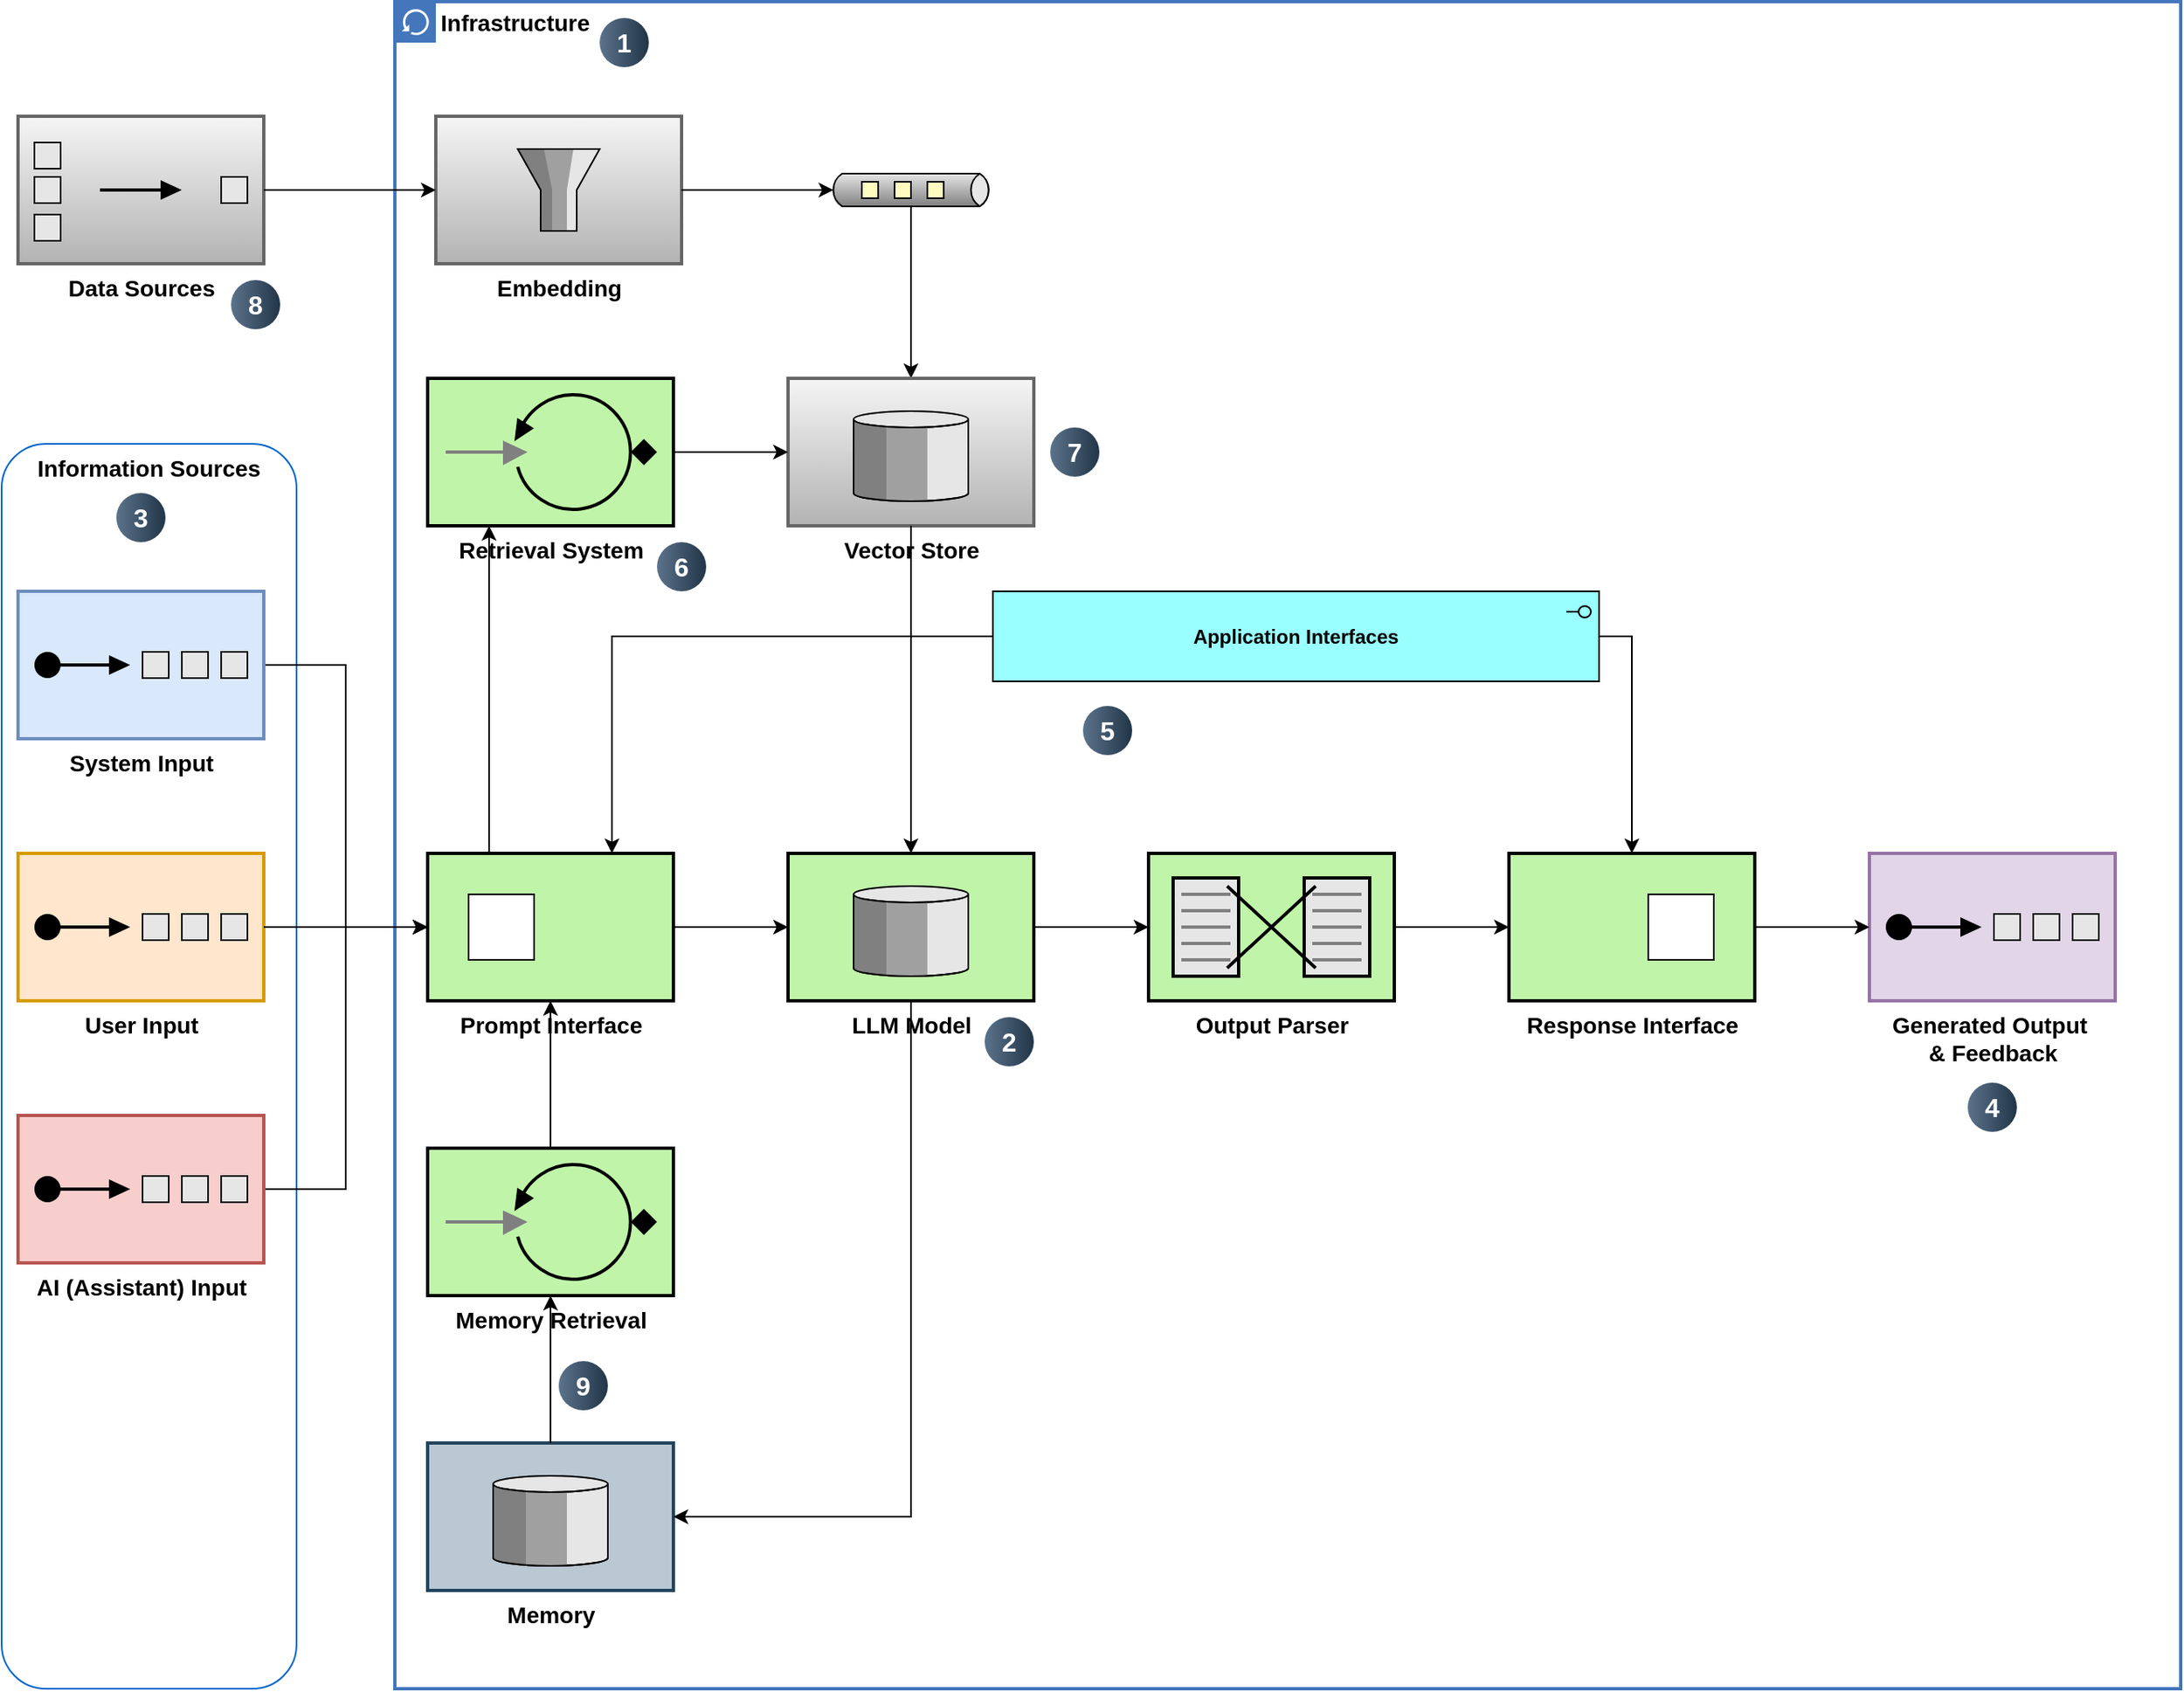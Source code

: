 <mxfile version="26.0.4">
  <diagram name="Page-1" id="ErCnhIx6DcZLbncz3Et1">
    <mxGraphModel dx="1434" dy="1936" grid="1" gridSize="10" guides="1" tooltips="1" connect="1" arrows="1" fold="1" page="1" pageScale="1" pageWidth="850" pageHeight="1100" math="0" shadow="0">
      <root>
        <mxCell id="0" />
        <mxCell id="1" parent="0" />
        <mxCell id="MSOV6ydqfFEpPRnxWeuy-1" value="" style="rounded=1;whiteSpace=wrap;html=1;strokeColor=#0066CC;" vertex="1" parent="1">
          <mxGeometry x="40" y="-780" width="180" height="760" as="geometry" />
        </mxCell>
        <mxCell id="MSOV6ydqfFEpPRnxWeuy-2" value="&lt;b&gt;&lt;font style=&quot;font-size: 14px;&quot;&gt;Infrastructure&lt;/font&gt;&lt;/b&gt;" style="shape=mxgraph.ibm.box;prType=classic;fontStyle=0;verticalAlign=top;align=left;spacingLeft=32;spacingTop=4;fillColor=none;rounded=0;whiteSpace=wrap;html=1;strokeColor=#4376BB;strokeWidth=2;dashed=0;container=1;spacing=-4;collapsible=0;expand=0;recursiveResize=0;" vertex="1" parent="1">
          <mxGeometry x="280" y="-1050" width="1090" height="1030" as="geometry" />
        </mxCell>
        <mxCell id="MSOV6ydqfFEpPRnxWeuy-3" style="edgeStyle=orthogonalEdgeStyle;rounded=0;orthogonalLoop=1;jettySize=auto;html=1;exitX=1;exitY=0.5;exitDx=0;exitDy=0;exitPerimeter=0;entryX=0;entryY=0.5;entryDx=0;entryDy=0;" edge="1" parent="MSOV6ydqfFEpPRnxWeuy-2" source="MSOV6ydqfFEpPRnxWeuy-4" target="MSOV6ydqfFEpPRnxWeuy-7">
          <mxGeometry relative="1" as="geometry" />
        </mxCell>
        <mxCell id="MSOV6ydqfFEpPRnxWeuy-4" value="&lt;font style=&quot;font-size: 14px;&quot;&gt;&lt;b style=&quot;&quot;&gt;System Input&lt;/b&gt;&lt;/font&gt;" style="html=1;strokeWidth=2;outlineConnect=0;dashed=0;align=center;fontSize=8;verticalLabelPosition=bottom;verticalAlign=top;shape=mxgraph.eip.test_message;fillColor=#dae8fc;strokeColor=#6c8ebf;" vertex="1" parent="MSOV6ydqfFEpPRnxWeuy-2">
          <mxGeometry x="-230" y="360" width="150" height="90" as="geometry" />
        </mxCell>
        <mxCell id="MSOV6ydqfFEpPRnxWeuy-5" value="&lt;font style=&quot;font-size: 14px;&quot;&gt;&lt;b style=&quot;&quot;&gt;User Input&lt;/b&gt;&lt;/font&gt;" style="html=1;strokeWidth=2;outlineConnect=0;dashed=0;align=center;fontSize=8;verticalLabelPosition=bottom;verticalAlign=top;shape=mxgraph.eip.test_message;fillColor=#ffe6cc;strokeColor=#d79b00;" vertex="1" parent="MSOV6ydqfFEpPRnxWeuy-2">
          <mxGeometry x="-230" y="520" width="150" height="90" as="geometry" />
        </mxCell>
        <mxCell id="MSOV6ydqfFEpPRnxWeuy-6" style="edgeStyle=orthogonalEdgeStyle;rounded=0;orthogonalLoop=1;jettySize=auto;html=1;exitX=1;exitY=0.5;exitDx=0;exitDy=0;" edge="1" parent="MSOV6ydqfFEpPRnxWeuy-2" source="MSOV6ydqfFEpPRnxWeuy-7" target="MSOV6ydqfFEpPRnxWeuy-10">
          <mxGeometry relative="1" as="geometry" />
        </mxCell>
        <mxCell id="MSOV6ydqfFEpPRnxWeuy-50" style="edgeStyle=orthogonalEdgeStyle;rounded=0;orthogonalLoop=1;jettySize=auto;html=1;exitX=0.25;exitY=0;exitDx=0;exitDy=0;entryX=0.25;entryY=1;entryDx=0;entryDy=0;entryPerimeter=0;" edge="1" parent="MSOV6ydqfFEpPRnxWeuy-2" source="MSOV6ydqfFEpPRnxWeuy-7" target="MSOV6ydqfFEpPRnxWeuy-48">
          <mxGeometry relative="1" as="geometry" />
        </mxCell>
        <mxCell id="MSOV6ydqfFEpPRnxWeuy-7" value="&lt;font style=&quot;font-size: 14px;&quot;&gt;&lt;b style=&quot;&quot;&gt;Prompt Interface&lt;/b&gt;&lt;/font&gt;" style="strokeWidth=2;dashed=0;align=center;fontSize=8;shape=rect;verticalLabelPosition=bottom;verticalAlign=top;fillColor=#c0f5a9;html=1;" vertex="1" parent="MSOV6ydqfFEpPRnxWeuy-2">
          <mxGeometry x="20" y="520" width="150" height="90" as="geometry" />
        </mxCell>
        <mxCell id="MSOV6ydqfFEpPRnxWeuy-8" value="" style="html=1;strokeWidth=1;dashed=0;align=center;fontSize=8;shape=rect" vertex="1" parent="MSOV6ydqfFEpPRnxWeuy-7">
          <mxGeometry x="25" y="25" width="40" height="40" as="geometry" />
        </mxCell>
        <mxCell id="MSOV6ydqfFEpPRnxWeuy-9" style="edgeStyle=orthogonalEdgeStyle;rounded=0;orthogonalLoop=1;jettySize=auto;html=1;exitX=1;exitY=0.5;exitDx=0;exitDy=0;exitPerimeter=0;entryX=0;entryY=0.5;entryDx=0;entryDy=0;" edge="1" parent="MSOV6ydqfFEpPRnxWeuy-2" source="MSOV6ydqfFEpPRnxWeuy-5" target="MSOV6ydqfFEpPRnxWeuy-7">
          <mxGeometry relative="1" as="geometry" />
        </mxCell>
        <mxCell id="MSOV6ydqfFEpPRnxWeuy-10" value="&lt;b&gt;&lt;font style=&quot;font-size: 14px;&quot;&gt;LLM Model&lt;/font&gt;&lt;/b&gt;" style="html=1;strokeWidth=2;outlineConnect=0;dashed=0;align=center;fontSize=8;verticalLabelPosition=bottom;verticalAlign=top;shape=mxgraph.eip.message_store;fillColor=#c0f5a9" vertex="1" parent="MSOV6ydqfFEpPRnxWeuy-2">
          <mxGeometry x="240" y="520" width="150" height="90" as="geometry" />
        </mxCell>
        <mxCell id="MSOV6ydqfFEpPRnxWeuy-11" style="edgeStyle=orthogonalEdgeStyle;rounded=0;orthogonalLoop=1;jettySize=auto;html=1;exitX=1;exitY=0.5;exitDx=0;exitDy=0;exitPerimeter=0;entryX=0;entryY=0.5;entryDx=0;entryDy=0;" edge="1" parent="MSOV6ydqfFEpPRnxWeuy-2" source="MSOV6ydqfFEpPRnxWeuy-12" target="MSOV6ydqfFEpPRnxWeuy-14">
          <mxGeometry relative="1" as="geometry" />
        </mxCell>
        <mxCell id="MSOV6ydqfFEpPRnxWeuy-12" value="&lt;font style=&quot;font-size: 14px;&quot;&gt;&lt;b&gt;Output Parser&lt;/b&gt;&lt;/font&gt;" style="html=1;strokeWidth=2;outlineConnect=0;dashed=0;align=center;fontSize=8;shape=mxgraph.eip.message_translator;fillColor=#c0f5a9;verticalLabelPosition=bottom;verticalAlign=top;" vertex="1" parent="MSOV6ydqfFEpPRnxWeuy-2">
          <mxGeometry x="460" y="520" width="150" height="90" as="geometry" />
        </mxCell>
        <mxCell id="MSOV6ydqfFEpPRnxWeuy-13" style="edgeStyle=orthogonalEdgeStyle;rounded=0;orthogonalLoop=1;jettySize=auto;html=1;exitX=1;exitY=0.5;exitDx=0;exitDy=0;exitPerimeter=0;entryX=0;entryY=0.5;entryDx=0;entryDy=0;entryPerimeter=0;" edge="1" parent="MSOV6ydqfFEpPRnxWeuy-2" source="MSOV6ydqfFEpPRnxWeuy-10" target="MSOV6ydqfFEpPRnxWeuy-12">
          <mxGeometry relative="1" as="geometry" />
        </mxCell>
        <mxCell id="MSOV6ydqfFEpPRnxWeuy-14" value="&lt;b&gt;&lt;font style=&quot;font-size: 14px;&quot;&gt;Response Interface&lt;/font&gt;&lt;/b&gt;" style="strokeWidth=2;dashed=0;align=center;fontSize=8;shape=rect;verticalLabelPosition=bottom;verticalAlign=top;fillColor=#c0f5a9;html=1;" vertex="1" parent="MSOV6ydqfFEpPRnxWeuy-2">
          <mxGeometry x="680" y="520" width="150" height="90" as="geometry" />
        </mxCell>
        <mxCell id="MSOV6ydqfFEpPRnxWeuy-15" value="" style="html=1;strokeWidth=1;dashed=0;align=center;fontSize=8;shape=rect;" vertex="1" parent="MSOV6ydqfFEpPRnxWeuy-14">
          <mxGeometry x="85" y="25" width="40" height="40" as="geometry" />
        </mxCell>
        <mxCell id="MSOV6ydqfFEpPRnxWeuy-16" value="&lt;font style=&quot;font-size: 14px;&quot;&gt;&lt;b&gt;Generated Output&amp;nbsp;&lt;/b&gt;&lt;/font&gt;&lt;div&gt;&lt;font style=&quot;font-size: 14px;&quot;&gt;&lt;b&gt;&amp;amp; Feedback&lt;/b&gt;&lt;/font&gt;&lt;/div&gt;" style="html=1;strokeWidth=2;outlineConnect=0;dashed=0;align=center;fontSize=8;verticalLabelPosition=bottom;verticalAlign=top;shape=mxgraph.eip.test_message;fillColor=#e1d5e7;strokeColor=#9673a6;" vertex="1" parent="MSOV6ydqfFEpPRnxWeuy-2">
          <mxGeometry x="900" y="520" width="150" height="90" as="geometry" />
        </mxCell>
        <mxCell id="MSOV6ydqfFEpPRnxWeuy-17" style="edgeStyle=orthogonalEdgeStyle;rounded=0;orthogonalLoop=1;jettySize=auto;html=1;exitX=1;exitY=0.5;exitDx=0;exitDy=0;entryX=0;entryY=0.5;entryDx=0;entryDy=0;entryPerimeter=0;" edge="1" parent="MSOV6ydqfFEpPRnxWeuy-2" source="MSOV6ydqfFEpPRnxWeuy-14" target="MSOV6ydqfFEpPRnxWeuy-16">
          <mxGeometry relative="1" as="geometry" />
        </mxCell>
        <mxCell id="MSOV6ydqfFEpPRnxWeuy-18" style="edgeStyle=orthogonalEdgeStyle;rounded=0;orthogonalLoop=1;jettySize=auto;html=1;exitX=1;exitY=0.5;exitDx=0;exitDy=0;exitPerimeter=0;entryX=0;entryY=0.5;entryDx=0;entryDy=0;" edge="1" parent="MSOV6ydqfFEpPRnxWeuy-2" source="MSOV6ydqfFEpPRnxWeuy-19" target="MSOV6ydqfFEpPRnxWeuy-7">
          <mxGeometry relative="1" as="geometry" />
        </mxCell>
        <mxCell id="MSOV6ydqfFEpPRnxWeuy-19" value="&lt;font style=&quot;font-size: 14px;&quot;&gt;&lt;b style=&quot;&quot;&gt;AI (Assistant) Input&lt;/b&gt;&lt;/font&gt;" style="html=1;strokeWidth=2;outlineConnect=0;dashed=0;align=center;fontSize=8;verticalLabelPosition=bottom;verticalAlign=top;shape=mxgraph.eip.test_message;fillColor=#f8cecc;strokeColor=#b85450;" vertex="1" parent="MSOV6ydqfFEpPRnxWeuy-2">
          <mxGeometry x="-230" y="680" width="150" height="90" as="geometry" />
        </mxCell>
        <mxCell id="MSOV6ydqfFEpPRnxWeuy-20" style="edgeStyle=orthogonalEdgeStyle;rounded=0;orthogonalLoop=1;jettySize=auto;html=1;entryX=0.75;entryY=0;entryDx=0;entryDy=0;" edge="1" parent="MSOV6ydqfFEpPRnxWeuy-2" source="MSOV6ydqfFEpPRnxWeuy-22" target="MSOV6ydqfFEpPRnxWeuy-7">
          <mxGeometry relative="1" as="geometry" />
        </mxCell>
        <mxCell id="MSOV6ydqfFEpPRnxWeuy-21" style="edgeStyle=orthogonalEdgeStyle;rounded=0;orthogonalLoop=1;jettySize=auto;html=1;exitX=1;exitY=0.5;exitDx=0;exitDy=0;exitPerimeter=0;" edge="1" parent="MSOV6ydqfFEpPRnxWeuy-2" source="MSOV6ydqfFEpPRnxWeuy-22" target="MSOV6ydqfFEpPRnxWeuy-14">
          <mxGeometry relative="1" as="geometry" />
        </mxCell>
        <mxCell id="MSOV6ydqfFEpPRnxWeuy-22" value="&lt;b&gt;Application Interfaces&lt;/b&gt;" style="html=1;outlineConnect=0;whiteSpace=wrap;fillColor=#99ffff;shape=mxgraph.archimate3.application;appType=interface;archiType=square;" vertex="1" parent="MSOV6ydqfFEpPRnxWeuy-2">
          <mxGeometry x="365" y="360" width="370" height="55" as="geometry" />
        </mxCell>
        <mxCell id="MSOV6ydqfFEpPRnxWeuy-26" value="&lt;b&gt;&lt;font style=&quot;font-size: 14px;&quot;&gt;Memory&lt;/font&gt;&lt;/b&gt;" style="html=1;strokeWidth=2;outlineConnect=0;dashed=0;align=center;fontSize=8;verticalLabelPosition=bottom;verticalAlign=top;shape=mxgraph.eip.message_store;fillColor=#bac8d3;strokeColor=#23445d;" vertex="1" parent="MSOV6ydqfFEpPRnxWeuy-2">
          <mxGeometry x="20" y="880" width="150" height="90" as="geometry" />
        </mxCell>
        <mxCell id="MSOV6ydqfFEpPRnxWeuy-27" style="edgeStyle=orthogonalEdgeStyle;rounded=0;orthogonalLoop=1;jettySize=auto;html=1;entryX=1;entryY=0.5;entryDx=0;entryDy=0;entryPerimeter=0;exitX=0.5;exitY=1;exitDx=0;exitDy=0;exitPerimeter=0;" edge="1" parent="MSOV6ydqfFEpPRnxWeuy-2" source="MSOV6ydqfFEpPRnxWeuy-10" target="MSOV6ydqfFEpPRnxWeuy-26">
          <mxGeometry relative="1" as="geometry" />
        </mxCell>
        <mxCell id="MSOV6ydqfFEpPRnxWeuy-28" value="1" style="ellipse;whiteSpace=wrap;html=1;aspect=fixed;rotation=0;gradientColor=#223548;strokeColor=none;gradientDirection=east;fillColor=#5b738b;rounded=0;pointerEvents=0;fontFamily=Helvetica;fontSize=16;fontColor=#FFFFFF;spacingTop=4;spacingBottom=4;spacingLeft=4;spacingRight=4;points=[];fontStyle=1" vertex="1" parent="MSOV6ydqfFEpPRnxWeuy-2">
          <mxGeometry x="125" y="10" width="30" height="30" as="geometry" />
        </mxCell>
        <mxCell id="MSOV6ydqfFEpPRnxWeuy-29" value="2" style="ellipse;whiteSpace=wrap;html=1;aspect=fixed;rotation=0;gradientColor=#223548;strokeColor=none;gradientDirection=east;fillColor=#5b738b;rounded=0;pointerEvents=0;fontFamily=Helvetica;fontSize=16;fontColor=#FFFFFF;spacingTop=4;spacingBottom=4;spacingLeft=4;spacingRight=4;points=[];fontStyle=1" vertex="1" parent="MSOV6ydqfFEpPRnxWeuy-2">
          <mxGeometry x="360" y="620" width="30" height="30" as="geometry" />
        </mxCell>
        <mxCell id="MSOV6ydqfFEpPRnxWeuy-30" value="4" style="ellipse;whiteSpace=wrap;html=1;aspect=fixed;rotation=0;gradientColor=#223548;strokeColor=none;gradientDirection=east;fillColor=#5b738b;rounded=0;pointerEvents=0;fontFamily=Helvetica;fontSize=16;fontColor=#FFFFFF;spacingTop=4;spacingBottom=4;spacingLeft=4;spacingRight=4;points=[];fontStyle=1" vertex="1" parent="MSOV6ydqfFEpPRnxWeuy-2">
          <mxGeometry x="960" y="660" width="30" height="30" as="geometry" />
        </mxCell>
        <mxCell id="MSOV6ydqfFEpPRnxWeuy-31" value="5" style="ellipse;whiteSpace=wrap;html=1;aspect=fixed;rotation=0;gradientColor=#223548;strokeColor=none;gradientDirection=east;fillColor=#5b738b;rounded=0;pointerEvents=0;fontFamily=Helvetica;fontSize=16;fontColor=#FFFFFF;spacingTop=4;spacingBottom=4;spacingLeft=4;spacingRight=4;points=[];fontStyle=1" vertex="1" parent="MSOV6ydqfFEpPRnxWeuy-2">
          <mxGeometry x="420" y="430" width="30" height="30" as="geometry" />
        </mxCell>
        <mxCell id="MSOV6ydqfFEpPRnxWeuy-32" value="6" style="ellipse;whiteSpace=wrap;html=1;aspect=fixed;rotation=0;gradientColor=#223548;strokeColor=none;gradientDirection=east;fillColor=#5b738b;rounded=0;pointerEvents=0;fontFamily=Helvetica;fontSize=16;fontColor=#FFFFFF;spacingTop=4;spacingBottom=4;spacingLeft=4;spacingRight=4;points=[];fontStyle=1" vertex="1" parent="MSOV6ydqfFEpPRnxWeuy-2">
          <mxGeometry x="160" y="330" width="30" height="30" as="geometry" />
        </mxCell>
        <mxCell id="MSOV6ydqfFEpPRnxWeuy-33" value="7" style="ellipse;whiteSpace=wrap;html=1;aspect=fixed;rotation=0;gradientColor=#223548;strokeColor=none;gradientDirection=east;fillColor=#5b738b;rounded=0;pointerEvents=0;fontFamily=Helvetica;fontSize=16;fontColor=#FFFFFF;spacingTop=4;spacingBottom=4;spacingLeft=4;spacingRight=4;points=[];fontStyle=1" vertex="1" parent="MSOV6ydqfFEpPRnxWeuy-2">
          <mxGeometry x="400" y="260" width="30" height="30" as="geometry" />
        </mxCell>
        <mxCell id="MSOV6ydqfFEpPRnxWeuy-34" style="edgeStyle=orthogonalEdgeStyle;rounded=0;orthogonalLoop=1;jettySize=auto;html=1;exitX=0.5;exitY=0;exitDx=0;exitDy=0;exitPerimeter=0;" edge="1" parent="MSOV6ydqfFEpPRnxWeuy-2" source="MSOV6ydqfFEpPRnxWeuy-35" target="MSOV6ydqfFEpPRnxWeuy-7">
          <mxGeometry relative="1" as="geometry" />
        </mxCell>
        <mxCell id="MSOV6ydqfFEpPRnxWeuy-35" value="&lt;b&gt;&lt;font style=&quot;font-size: 14px;&quot;&gt;Memory Retrieval&lt;/font&gt;&lt;/b&gt;" style="fillColor=#c0f5a9;dashed=0;outlineConnect=0;strokeWidth=2;html=1;align=center;fontSize=8;verticalLabelPosition=bottom;verticalAlign=top;shape=mxgraph.eip.polling_consumer;" vertex="1" parent="MSOV6ydqfFEpPRnxWeuy-2">
          <mxGeometry x="20" y="700" width="150" height="90" as="geometry" />
        </mxCell>
        <mxCell id="MSOV6ydqfFEpPRnxWeuy-36" style="edgeStyle=orthogonalEdgeStyle;rounded=0;orthogonalLoop=1;jettySize=auto;html=1;exitX=0.5;exitY=0;exitDx=0;exitDy=0;exitPerimeter=0;entryX=0.5;entryY=1;entryDx=0;entryDy=0;entryPerimeter=0;" edge="1" parent="MSOV6ydqfFEpPRnxWeuy-2" source="MSOV6ydqfFEpPRnxWeuy-26" target="MSOV6ydqfFEpPRnxWeuy-35">
          <mxGeometry relative="1" as="geometry" />
        </mxCell>
        <mxCell id="MSOV6ydqfFEpPRnxWeuy-41" value="&lt;b&gt;&lt;font style=&quot;font-size: 14px;&quot;&gt;Embedding&lt;/font&gt;&lt;/b&gt;" style="html=1;strokeWidth=2;outlineConnect=0;dashed=0;align=center;fontSize=8;fillColor=#f5f5f5;verticalLabelPosition=bottom;verticalAlign=top;shape=mxgraph.eip.message_filter;gradientColor=#b3b3b3;strokeColor=#666666;" vertex="1" parent="MSOV6ydqfFEpPRnxWeuy-2">
          <mxGeometry x="25" y="70" width="150" height="90" as="geometry" />
        </mxCell>
        <mxCell id="MSOV6ydqfFEpPRnxWeuy-43" style="edgeStyle=orthogonalEdgeStyle;rounded=0;orthogonalLoop=1;jettySize=auto;html=1;exitX=0;exitY=1;exitDx=50;exitDy=0;exitPerimeter=0;" edge="1" parent="MSOV6ydqfFEpPRnxWeuy-2" source="MSOV6ydqfFEpPRnxWeuy-44" target="MSOV6ydqfFEpPRnxWeuy-46">
          <mxGeometry relative="1" as="geometry" />
        </mxCell>
        <mxCell id="MSOV6ydqfFEpPRnxWeuy-44" value="" style="strokeWidth=1;outlineConnect=0;dashed=0;align=center;html=1;fontSize=8;shape=mxgraph.eip.dataChannel;verticalLabelPosition=bottom;labelBackgroundColor=#ffffff;verticalAlign=top;" vertex="1" parent="MSOV6ydqfFEpPRnxWeuy-2">
          <mxGeometry x="265" y="105" width="100" height="20" as="geometry" />
        </mxCell>
        <mxCell id="MSOV6ydqfFEpPRnxWeuy-45" style="edgeStyle=orthogonalEdgeStyle;rounded=0;orthogonalLoop=1;jettySize=auto;html=1;exitX=1;exitY=0.5;exitDx=0;exitDy=0;exitPerimeter=0;entryX=0;entryY=0.5;entryDx=2.7;entryDy=0;entryPerimeter=0;" edge="1" parent="MSOV6ydqfFEpPRnxWeuy-2" source="MSOV6ydqfFEpPRnxWeuy-41" target="MSOV6ydqfFEpPRnxWeuy-44">
          <mxGeometry relative="1" as="geometry" />
        </mxCell>
        <mxCell id="MSOV6ydqfFEpPRnxWeuy-46" value="&lt;b&gt;&lt;font style=&quot;font-size: 14px;&quot;&gt;Vector Store&lt;/font&gt;&lt;/b&gt;" style="html=1;strokeWidth=2;outlineConnect=0;dashed=0;align=center;fontSize=8;verticalLabelPosition=bottom;verticalAlign=top;shape=mxgraph.eip.message_store;fillColor=#f5f5f5;strokeColor=#666666;gradientColor=#b3b3b3;" vertex="1" parent="MSOV6ydqfFEpPRnxWeuy-2">
          <mxGeometry x="240" y="230" width="150" height="90" as="geometry" />
        </mxCell>
        <mxCell id="MSOV6ydqfFEpPRnxWeuy-47" style="edgeStyle=orthogonalEdgeStyle;rounded=0;orthogonalLoop=1;jettySize=auto;html=1;entryX=0.5;entryY=0;entryDx=0;entryDy=0;entryPerimeter=0;" edge="1" parent="MSOV6ydqfFEpPRnxWeuy-2" source="MSOV6ydqfFEpPRnxWeuy-46" target="MSOV6ydqfFEpPRnxWeuy-10">
          <mxGeometry relative="1" as="geometry" />
        </mxCell>
        <mxCell id="MSOV6ydqfFEpPRnxWeuy-51" style="edgeStyle=orthogonalEdgeStyle;rounded=0;orthogonalLoop=1;jettySize=auto;html=1;exitX=1;exitY=0.5;exitDx=0;exitDy=0;exitPerimeter=0;" edge="1" parent="MSOV6ydqfFEpPRnxWeuy-2" source="MSOV6ydqfFEpPRnxWeuy-48" target="MSOV6ydqfFEpPRnxWeuy-46">
          <mxGeometry relative="1" as="geometry" />
        </mxCell>
        <mxCell id="MSOV6ydqfFEpPRnxWeuy-48" value="&lt;b&gt;&lt;font style=&quot;font-size: 14px;&quot;&gt;Retrieval System&lt;/font&gt;&lt;/b&gt;" style="fillColor=#c0f5a9;dashed=0;outlineConnect=0;strokeWidth=2;html=1;align=center;fontSize=8;verticalLabelPosition=bottom;verticalAlign=top;shape=mxgraph.eip.polling_consumer;" vertex="1" parent="MSOV6ydqfFEpPRnxWeuy-2">
          <mxGeometry x="20" y="230" width="150" height="90" as="geometry" />
        </mxCell>
        <mxCell id="MSOV6ydqfFEpPRnxWeuy-52" value="9" style="ellipse;whiteSpace=wrap;html=1;aspect=fixed;rotation=0;gradientColor=#223548;strokeColor=none;gradientDirection=east;fillColor=#5b738b;rounded=0;pointerEvents=0;fontFamily=Helvetica;fontSize=16;fontColor=#FFFFFF;spacingTop=4;spacingBottom=4;spacingLeft=4;spacingRight=4;points=[];fontStyle=1" vertex="1" parent="MSOV6ydqfFEpPRnxWeuy-2">
          <mxGeometry x="100" y="830" width="30" height="30" as="geometry" />
        </mxCell>
        <mxCell id="MSOV6ydqfFEpPRnxWeuy-38" value="&lt;font style=&quot;font-size: 14px;&quot;&gt;&lt;b&gt;Information Sources&lt;/b&gt;&lt;/font&gt;" style="text;strokeColor=none;align=center;fillColor=none;html=1;verticalAlign=middle;whiteSpace=wrap;rounded=0;" vertex="1" parent="1">
          <mxGeometry x="50" y="-780" width="160" height="30" as="geometry" />
        </mxCell>
        <mxCell id="MSOV6ydqfFEpPRnxWeuy-39" value="3" style="ellipse;whiteSpace=wrap;html=1;aspect=fixed;rotation=0;gradientColor=#223548;strokeColor=none;gradientDirection=east;fillColor=#5b738b;rounded=0;pointerEvents=0;fontFamily=Helvetica;fontSize=16;fontColor=#FFFFFF;spacingTop=4;spacingBottom=4;spacingLeft=4;spacingRight=4;points=[];fontStyle=1" vertex="1" parent="1">
          <mxGeometry x="110" y="-750" width="30" height="30" as="geometry" />
        </mxCell>
        <mxCell id="MSOV6ydqfFEpPRnxWeuy-37" value="8" style="ellipse;whiteSpace=wrap;html=1;aspect=fixed;rotation=0;gradientColor=#223548;strokeColor=none;gradientDirection=east;fillColor=#5b738b;rounded=0;pointerEvents=0;fontFamily=Helvetica;fontSize=16;fontColor=#FFFFFF;spacingTop=4;spacingBottom=4;spacingLeft=4;spacingRight=4;points=[];fontStyle=1" vertex="1" parent="1">
          <mxGeometry x="180" y="-880" width="30" height="30" as="geometry" />
        </mxCell>
        <mxCell id="MSOV6ydqfFEpPRnxWeuy-40" value="&lt;b&gt;&lt;font style=&quot;font-size: 14px;&quot;&gt;Data Sources&lt;/font&gt;&lt;/b&gt;" style="html=1;strokeWidth=2;outlineConnect=0;dashed=0;align=center;fontSize=8;fillColor=#f5f5f5;verticalLabelPosition=bottom;verticalAlign=top;shape=mxgraph.eip.aggregator;strokeColor=#666666;gradientColor=#b3b3b3;" vertex="1" parent="1">
          <mxGeometry x="50" y="-980" width="150" height="90" as="geometry" />
        </mxCell>
        <mxCell id="MSOV6ydqfFEpPRnxWeuy-42" style="edgeStyle=orthogonalEdgeStyle;rounded=0;orthogonalLoop=1;jettySize=auto;html=1;exitX=1;exitY=0.5;exitDx=0;exitDy=0;exitPerimeter=0;entryX=0;entryY=0.5;entryDx=0;entryDy=0;entryPerimeter=0;" edge="1" parent="1" source="MSOV6ydqfFEpPRnxWeuy-40" target="MSOV6ydqfFEpPRnxWeuy-41">
          <mxGeometry relative="1" as="geometry" />
        </mxCell>
      </root>
    </mxGraphModel>
  </diagram>
</mxfile>
